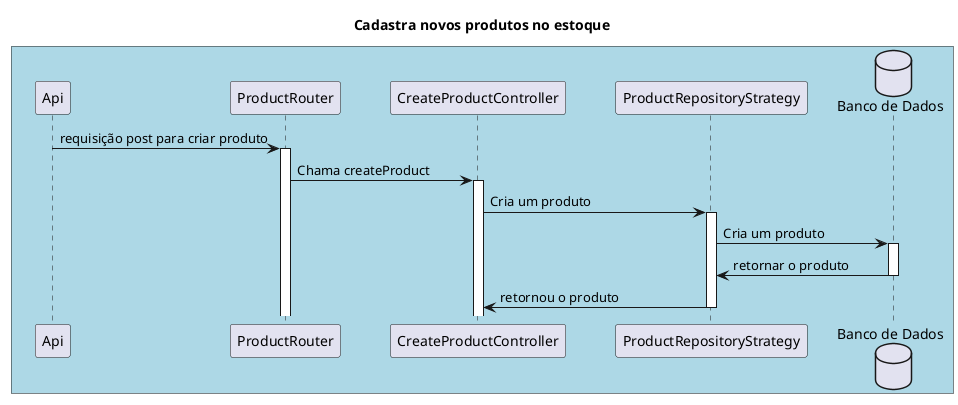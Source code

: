 @startuml
skinparam participantPadding 20
skinparam boxPadding 10

title "Cadastra novos produtos no estoque" 

box #LightBlue

participant "Api" as A
participant "ProductRouter" as R
participant "CreateProductController" as C
participant "ProductRepositoryStrategy" as PRP
database "Banco de Dados" as DB

A -> R: requisição post para criar produto
activate R
R -> C: Chama createProduct
activate C
C -> PRP: Cria um produto
activate PRP
PRP -> DB: Cria um produto
activate DB
DB -> PRP: retornar o produto
deactivate DB
PRP -> C: retornou o produto
deactivate PRP

@enduml
